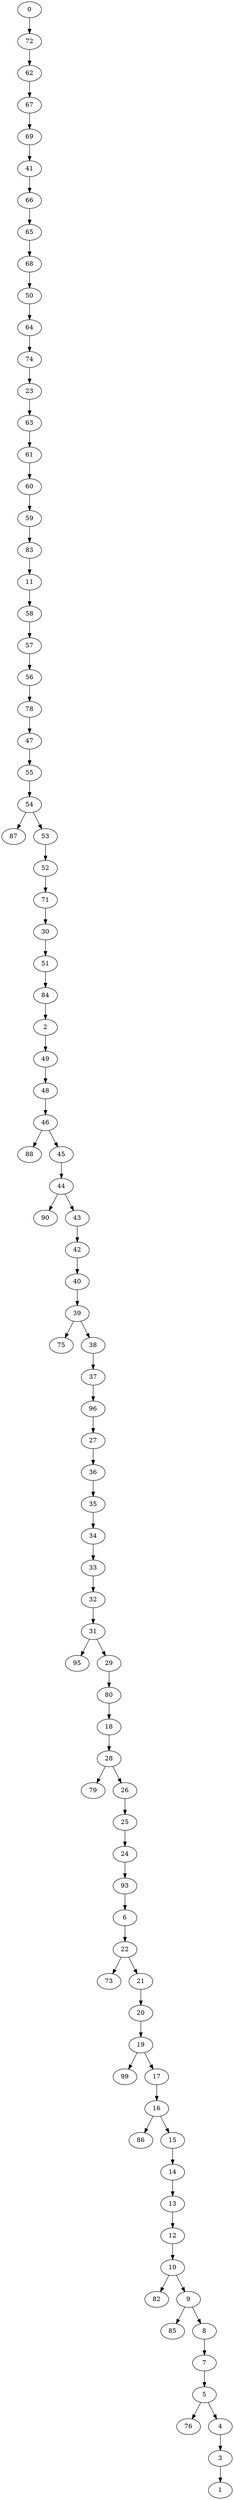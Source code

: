 digraph {
	0 [label=0]
	72 [label=72]
	62 [label=62]
	67 [label=67]
	69 [label=69]
	41 [label=41]
	66 [label=66]
	65 [label=65]
	68 [label=68]
	50 [label=50]
	64 [label=64]
	74 [label=74]
	23 [label=23]
	63 [label=63]
	61 [label=61]
	60 [label=60]
	59 [label=59]
	83 [label=83]
	11 [label=11]
	58 [label=58]
	57 [label=57]
	56 [label=56]
	78 [label=78]
	47 [label=47]
	55 [label=55]
	54 [label=54]
	87 [label=87]
	53 [label=53]
	52 [label=52]
	71 [label=71]
	30 [label=30]
	51 [label=51]
	84 [label=84]
	2 [label=2]
	49 [label=49]
	48 [label=48]
	46 [label=46]
	88 [label=88]
	45 [label=45]
	44 [label=44]
	90 [label=90]
	43 [label=43]
	42 [label=42]
	40 [label=40]
	39 [label=39]
	75 [label=75]
	38 [label=38]
	37 [label=37]
	96 [label=96]
	27 [label=27]
	36 [label=36]
	35 [label=35]
	34 [label=34]
	33 [label=33]
	32 [label=32]
	31 [label=31]
	95 [label=95]
	29 [label=29]
	80 [label=80]
	18 [label=18]
	28 [label=28]
	79 [label=79]
	26 [label=26]
	25 [label=25]
	24 [label=24]
	93 [label=93]
	6 [label=6]
	22 [label=22]
	73 [label=73]
	21 [label=21]
	20 [label=20]
	19 [label=19]
	99 [label=99]
	17 [label=17]
	16 [label=16]
	86 [label=86]
	15 [label=15]
	14 [label=14]
	13 [label=13]
	12 [label=12]
	10 [label=10]
	82 [label=82]
	9 [label=9]
	85 [label=85]
	8 [label=8]
	7 [label=7]
	5 [label=5]
	76 [label=76]
	4 [label=4]
	3 [label=3]
	1 [label=1]
	0 -> 72
	72 -> 62
	62 -> 67
	67 -> 69
	69 -> 41
	41 -> 66
	66 -> 65
	65 -> 68
	68 -> 50
	50 -> 64
	64 -> 74
	74 -> 23
	23 -> 63
	63 -> 61
	61 -> 60
	60 -> 59
	59 -> 83
	83 -> 11
	11 -> 58
	58 -> 57
	57 -> 56
	56 -> 78
	78 -> 47
	47 -> 55
	55 -> 54
	54 -> 87
	54 -> 53
	53 -> 52
	52 -> 71
	71 -> 30
	30 -> 51
	51 -> 84
	84 -> 2
	2 -> 49
	49 -> 48
	48 -> 46
	46 -> 88
	46 -> 45
	45 -> 44
	44 -> 90
	44 -> 43
	43 -> 42
	42 -> 40
	40 -> 39
	39 -> 75
	39 -> 38
	38 -> 37
	37 -> 96
	96 -> 27
	27 -> 36
	36 -> 35
	35 -> 34
	34 -> 33
	33 -> 32
	32 -> 31
	31 -> 95
	31 -> 29
	29 -> 80
	80 -> 18
	18 -> 28
	28 -> 79
	28 -> 26
	26 -> 25
	25 -> 24
	24 -> 93
	93 -> 6
	6 -> 22
	22 -> 73
	22 -> 21
	21 -> 20
	20 -> 19
	19 -> 99
	19 -> 17
	17 -> 16
	16 -> 86
	16 -> 15
	15 -> 14
	14 -> 13
	13 -> 12
	12 -> 10
	10 -> 82
	10 -> 9
	9 -> 85
	9 -> 8
	8 -> 7
	7 -> 5
	5 -> 76
	5 -> 4
	4 -> 3
	3 -> 1
}

